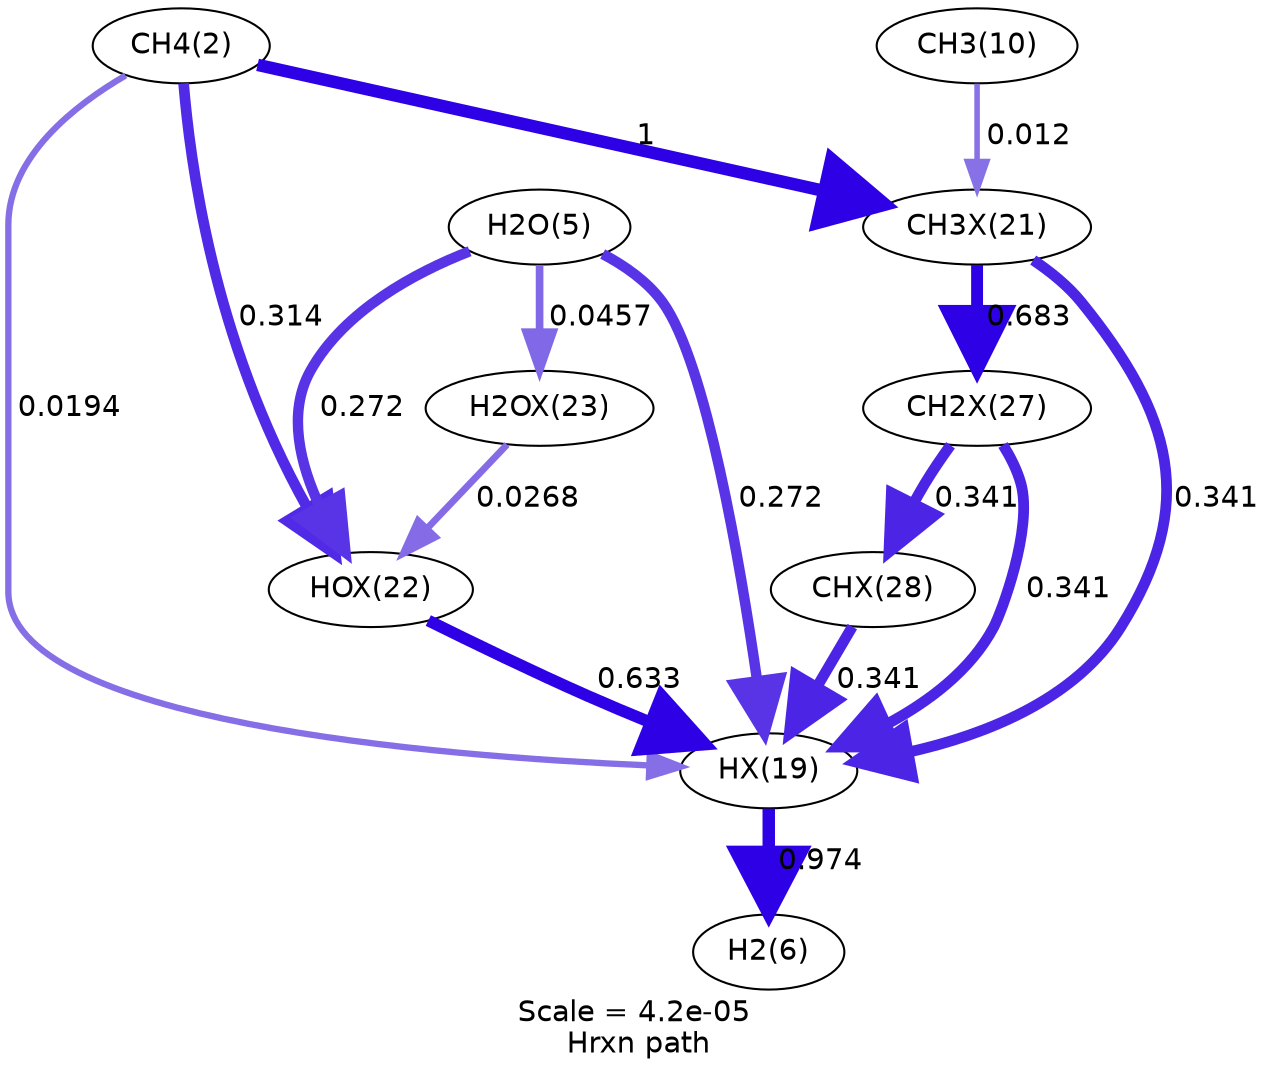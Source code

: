 digraph reaction_paths {
center=1;
s3 -> s23[fontname="Helvetica", style="setlinewidth(3.03)", arrowsize=1.51, color="0.7, 0.519, 0.9"
, label=" 0.0194"];
s3 -> s26[fontname="Helvetica", style="setlinewidth(5.13)", arrowsize=2.56, color="0.7, 0.814, 0.9"
, label=" 0.314"];
s3 -> s25[fontname="Helvetica", style="setlinewidth(6)", arrowsize=3, color="0.7, 1.5, 0.9"
, label=" 1"];
s23 -> s7[fontname="Helvetica", style="setlinewidth(5.98)", arrowsize=2.99, color="0.7, 1.47, 0.9"
, label=" 0.974"];
s26 -> s23[fontname="Helvetica", style="setlinewidth(5.65)", arrowsize=2.83, color="0.7, 1.13, 0.9"
, label=" 0.633"];
s6 -> s23[fontname="Helvetica", style="setlinewidth(5.02)", arrowsize=2.51, color="0.7, 0.772, 0.9"
, label=" 0.272"];
s25 -> s23[fontname="Helvetica", style="setlinewidth(5.19)", arrowsize=2.59, color="0.7, 0.841, 0.9"
, label=" 0.341"];
s31 -> s23[fontname="Helvetica", style="setlinewidth(5.19)", arrowsize=2.59, color="0.7, 0.841, 0.9"
, label=" 0.341"];
s32 -> s23[fontname="Helvetica", style="setlinewidth(5.19)", arrowsize=2.59, color="0.7, 0.841, 0.9"
, label=" 0.341"];
s6 -> s26[fontname="Helvetica", style="setlinewidth(5.02)", arrowsize=2.51, color="0.7, 0.772, 0.9"
, label=" 0.272"];
s27 -> s26[fontname="Helvetica", style="setlinewidth(3.27)", arrowsize=1.63, color="0.7, 0.527, 0.9"
, label=" 0.0268"];
s6 -> s27[fontname="Helvetica", style="setlinewidth(3.67)", arrowsize=1.84, color="0.7, 0.546, 0.9"
, label=" 0.0457"];
s11 -> s25[fontname="Helvetica", style="setlinewidth(2.66)", arrowsize=1.33, color="0.7, 0.512, 0.9"
, label=" 0.012"];
s25 -> s31[fontname="Helvetica", style="setlinewidth(5.71)", arrowsize=2.86, color="0.7, 1.18, 0.9"
, label=" 0.683"];
s31 -> s32[fontname="Helvetica", style="setlinewidth(5.19)", arrowsize=2.59, color="0.7, 0.841, 0.9"
, label=" 0.341"];
s3 [ fontname="Helvetica", label="CH4(2)"];
s6 [ fontname="Helvetica", label="H2O(5)"];
s7 [ fontname="Helvetica", label="H2(6)"];
s11 [ fontname="Helvetica", label="CH3(10)"];
s23 [ fontname="Helvetica", label="HX(19)"];
s25 [ fontname="Helvetica", label="CH3X(21)"];
s26 [ fontname="Helvetica", label="HOX(22)"];
s27 [ fontname="Helvetica", label="H2OX(23)"];
s31 [ fontname="Helvetica", label="CH2X(27)"];
s32 [ fontname="Helvetica", label="CHX(28)"];
 label = "Scale = 4.2e-05\l Hrxn path";
 fontname = "Helvetica";
}
